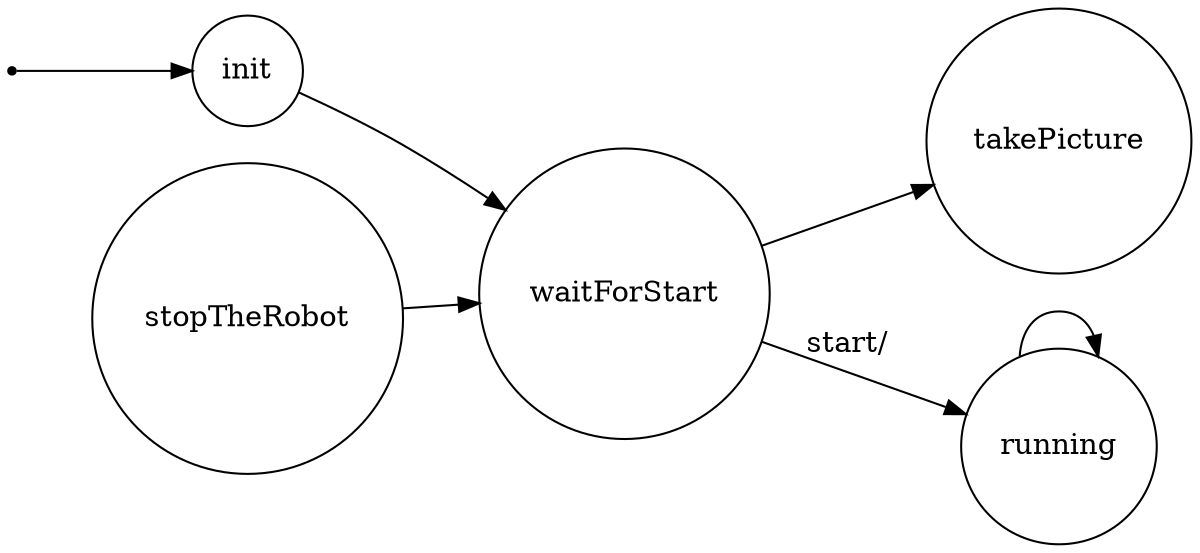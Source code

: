 /*
*
* A GraphViz DOT FSM description 
* Please use a GraphViz visualizer (like http://www.webgraphviz.com)
* 
* Generated by AM,NC,RM
*  
*/
 
digraph finite_state_machine {
  	rankdir=LR;
  	size="8,5"
  	node [shape = point]; iniziale;
  	node [shape = doublecircle]; 
  	node [shape = circle];
  	iniziale -> init [label = ""];
  	
  	
  	init -> waitForStart [ label = ""];
  	
  	waitForStart -> takePicture [ label = ""];
  	waitForStart -> running [ label = "start/"];
  	
  	running -> running [ label = ""];
  	
  	stopTheRobot -> waitForStart [ label = ""];
}